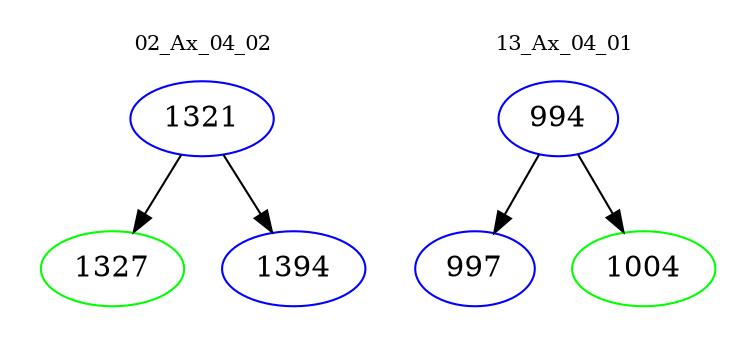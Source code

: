 digraph{
subgraph cluster_0 {
color = white
label = "02_Ax_04_02";
fontsize=10;
T0_1321 [label="1321", color="blue"]
T0_1321 -> T0_1327 [color="black"]
T0_1327 [label="1327", color="green"]
T0_1321 -> T0_1394 [color="black"]
T0_1394 [label="1394", color="blue"]
}
subgraph cluster_1 {
color = white
label = "13_Ax_04_01";
fontsize=10;
T1_994 [label="994", color="blue"]
T1_994 -> T1_997 [color="black"]
T1_997 [label="997", color="blue"]
T1_994 -> T1_1004 [color="black"]
T1_1004 [label="1004", color="green"]
}
}
